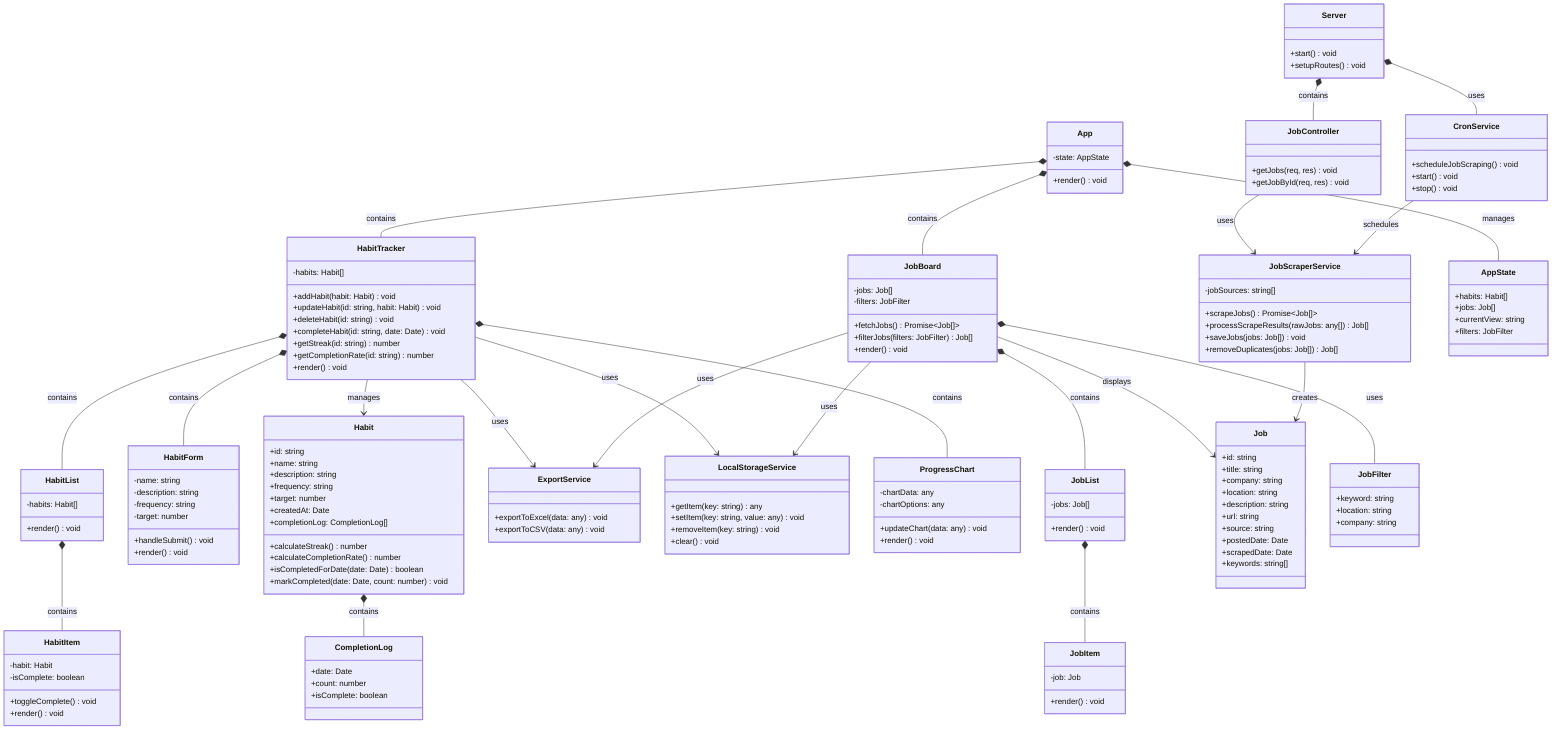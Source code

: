 classDiagram
    %% Frontend Classes
    class App {
        -state: AppState
        +render() void
    }
    
    class HabitTracker {
        -habits: Habit[]
        +addHabit(habit: Habit) void
        +updateHabit(id: string, habit: Habit) void
        +deleteHabit(id: string) void
        +completeHabit(id: string, date: Date) void
        +getStreak(id: string) number
        +getCompletionRate(id: string) number
        +render() void
    }
    
    class HabitList {
        -habits: Habit[]
        +render() void
    }
    
    class HabitItem {
        -habit: Habit
        -isComplete: boolean
        +toggleComplete() void
        +render() void
    }
    
    class HabitForm {
        -name: string
        -description: string
        -frequency: string
        -target: number
        +handleSubmit() void
        +render() void
    }
    
    class JobBoard {
        -jobs: Job[]
        -filters: JobFilter
        +fetchJobs() Promise~Job[]~
        +filterJobs(filters: JobFilter) Job[]
        +render() void
    }
    
    class JobList {
        -jobs: Job[]
        +render() void
    }
    
    class JobItem {
        -job: Job
        +render() void
    }
    
    class ExportService {
        +exportToExcel(data: any) void
        +exportToCSV(data: any) void
    }
    
    class LocalStorageService {
        +getItem(key: string) any
        +setItem(key: string, value: any) void
        +removeItem(key: string) void
        +clear() void
    }
    
    class ProgressChart {
        -chartData: any
        -chartOptions: any
        +updateChart(data: any) void
        +render() void
    }
    
    %% Backend Classes
    class Server {
        +start() void
        +setupRoutes() void
    }
    
    class JobScraperService {
        -jobSources: string[]
        +scrapeJobs() Promise~Job[]~
        +processScrapeResults(rawJobs: any[]) Job[]
        +saveJobs(jobs: Job[]) void
        +removeDuplicates(jobs: Job[]) Job[]
    }
    
    class JobController {
        +getJobs(req, res) void
        +getJobById(req, res) void
    }
    
    class CronService {
        +scheduleJobScraping() void
        +start() void
        +stop() void
    }
    
    %% Data Models
    class Habit {
        +id: string
        +name: string
        +description: string
        +frequency: string
        +target: number
        +createdAt: Date
        +completionLog: CompletionLog[]
        +calculateStreak() number
        +calculateCompletionRate() number
        +isCompletedForDate(date: Date) boolean
        +markCompleted(date: Date, count: number) void
    }
    
    class CompletionLog {
        +date: Date
        +count: number
        +isComplete: boolean
    }
    
    class Job {
        +id: string
        +title: string
        +company: string
        +location: string
        +description: string
        +url: string
        +source: string
        +postedDate: Date
        +scrapedDate: Date
        +keywords: string[]
    }
    
    class JobFilter {
        +keyword: string
        +location: string
        +company: string
    }
    
    class AppState {
        +habits: Habit[]
        +jobs: Job[]
        +currentView: string
        +filters: JobFilter
    }
    
    %% Relationships
    App *-- HabitTracker : contains
    App *-- JobBoard : contains
    App *-- AppState : manages
    
    HabitTracker *-- HabitList : contains
    HabitTracker *-- HabitForm : contains
    HabitTracker *-- ProgressChart : contains
    
    HabitList *-- HabitItem : contains
    
    JobBoard *-- JobList : contains
    JobList *-- JobItem : contains
    
    HabitTracker --> ExportService : uses
    JobBoard --> ExportService : uses
    
    HabitTracker --> LocalStorageService : uses
    JobBoard --> LocalStorageService : uses
    
    Server *-- JobController : contains
    Server *-- CronService : uses
    
    JobController --> JobScraperService : uses
    CronService --> JobScraperService : schedules
    
    HabitTracker --> Habit : manages
    Habit *-- CompletionLog : contains
    
    JobBoard --> Job : displays
    JobScraperService --> Job : creates
    
    JobBoard *-- JobFilter : uses